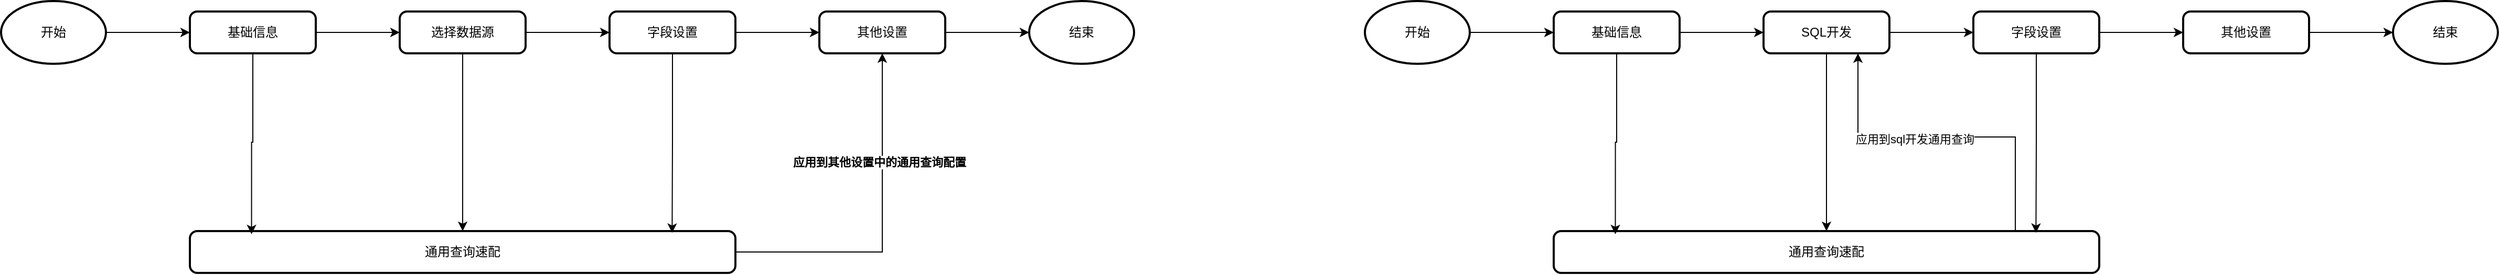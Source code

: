 <mxfile version="24.7.7">
  <diagram name="第 1 页" id="4tdd5TN2pwOT4JvmbOgw">
    <mxGraphModel dx="3074" dy="758" grid="1" gridSize="10" guides="1" tooltips="1" connect="1" arrows="1" fold="1" page="1" pageScale="1" pageWidth="827" pageHeight="1169" math="0" shadow="0">
      <root>
        <mxCell id="0" />
        <mxCell id="1" parent="0" />
        <mxCell id="7m3Vu78-JB6gVAxVATcC-15" style="edgeStyle=orthogonalEdgeStyle;rounded=0;orthogonalLoop=1;jettySize=auto;html=1;exitX=1;exitY=0.5;exitDx=0;exitDy=0;entryX=0;entryY=0.5;entryDx=0;entryDy=0;" edge="1" parent="1" source="7m3Vu78-JB6gVAxVATcC-4" target="7m3Vu78-JB6gVAxVATcC-8">
          <mxGeometry relative="1" as="geometry" />
        </mxCell>
        <mxCell id="7m3Vu78-JB6gVAxVATcC-4" value="基础信息" style="rounded=1;whiteSpace=wrap;html=1;absoluteArcSize=1;arcSize=14;strokeWidth=2;" vertex="1" parent="1">
          <mxGeometry x="-1360" y="460" width="120" height="40" as="geometry" />
        </mxCell>
        <mxCell id="7m3Vu78-JB6gVAxVATcC-7" value="其他设置" style="rounded=1;whiteSpace=wrap;html=1;absoluteArcSize=1;arcSize=14;strokeWidth=2;" vertex="1" parent="1">
          <mxGeometry x="-760" y="460" width="120" height="40" as="geometry" />
        </mxCell>
        <mxCell id="7m3Vu78-JB6gVAxVATcC-16" style="edgeStyle=orthogonalEdgeStyle;rounded=0;orthogonalLoop=1;jettySize=auto;html=1;exitX=1;exitY=0.5;exitDx=0;exitDy=0;entryX=0;entryY=0.5;entryDx=0;entryDy=0;" edge="1" parent="1" source="7m3Vu78-JB6gVAxVATcC-8" target="7m3Vu78-JB6gVAxVATcC-9">
          <mxGeometry relative="1" as="geometry" />
        </mxCell>
        <mxCell id="7m3Vu78-JB6gVAxVATcC-35" style="edgeStyle=orthogonalEdgeStyle;rounded=0;orthogonalLoop=1;jettySize=auto;html=1;exitX=0.5;exitY=1;exitDx=0;exitDy=0;entryX=0.5;entryY=0;entryDx=0;entryDy=0;" edge="1" parent="1" source="7m3Vu78-JB6gVAxVATcC-8" target="7m3Vu78-JB6gVAxVATcC-22">
          <mxGeometry relative="1" as="geometry" />
        </mxCell>
        <mxCell id="7m3Vu78-JB6gVAxVATcC-8" value="选择数据源" style="rounded=1;whiteSpace=wrap;html=1;absoluteArcSize=1;arcSize=14;strokeWidth=2;" vertex="1" parent="1">
          <mxGeometry x="-1160" y="460" width="120" height="40" as="geometry" />
        </mxCell>
        <mxCell id="7m3Vu78-JB6gVAxVATcC-18" style="edgeStyle=orthogonalEdgeStyle;rounded=0;orthogonalLoop=1;jettySize=auto;html=1;exitX=1;exitY=0.5;exitDx=0;exitDy=0;entryX=0;entryY=0.5;entryDx=0;entryDy=0;" edge="1" parent="1" source="7m3Vu78-JB6gVAxVATcC-9" target="7m3Vu78-JB6gVAxVATcC-7">
          <mxGeometry relative="1" as="geometry" />
        </mxCell>
        <mxCell id="7m3Vu78-JB6gVAxVATcC-9" value="字段设置" style="rounded=1;whiteSpace=wrap;html=1;absoluteArcSize=1;arcSize=14;strokeWidth=2;" vertex="1" parent="1">
          <mxGeometry x="-960" y="460" width="120" height="40" as="geometry" />
        </mxCell>
        <mxCell id="7m3Vu78-JB6gVAxVATcC-11" value="结束" style="strokeWidth=2;html=1;shape=mxgraph.flowchart.start_1;whiteSpace=wrap;" vertex="1" parent="1">
          <mxGeometry x="-560" y="450" width="100" height="60" as="geometry" />
        </mxCell>
        <mxCell id="7m3Vu78-JB6gVAxVATcC-25" style="edgeStyle=orthogonalEdgeStyle;rounded=0;orthogonalLoop=1;jettySize=auto;html=1;exitX=1;exitY=0.5;exitDx=0;exitDy=0;entryX=0.5;entryY=1;entryDx=0;entryDy=0;" edge="1" parent="1" source="7m3Vu78-JB6gVAxVATcC-22" target="7m3Vu78-JB6gVAxVATcC-7">
          <mxGeometry relative="1" as="geometry" />
        </mxCell>
        <mxCell id="7m3Vu78-JB6gVAxVATcC-38" value="&lt;b&gt;应用到其他设置中的通用查询配置&lt;/b&gt;" style="edgeLabel;html=1;align=center;verticalAlign=middle;resizable=0;points=[];strokeColor=#FF0000;fillColor=#FF3333;" vertex="1" connectable="0" parent="7m3Vu78-JB6gVAxVATcC-25">
          <mxGeometry x="0.372" y="3" relative="1" as="geometry">
            <mxPoint as="offset" />
          </mxGeometry>
        </mxCell>
        <mxCell id="7m3Vu78-JB6gVAxVATcC-22" value="通用查询速配" style="rounded=1;whiteSpace=wrap;html=1;absoluteArcSize=1;arcSize=14;strokeWidth=2;" vertex="1" parent="1">
          <mxGeometry x="-1360" y="670" width="520" height="40" as="geometry" />
        </mxCell>
        <mxCell id="7m3Vu78-JB6gVAxVATcC-30" style="edgeStyle=orthogonalEdgeStyle;rounded=0;orthogonalLoop=1;jettySize=auto;html=1;exitX=1;exitY=0.5;exitDx=0;exitDy=0;exitPerimeter=0;entryX=0;entryY=0.5;entryDx=0;entryDy=0;" edge="1" parent="1" source="7m3Vu78-JB6gVAxVATcC-28" target="7m3Vu78-JB6gVAxVATcC-4">
          <mxGeometry relative="1" as="geometry" />
        </mxCell>
        <mxCell id="7m3Vu78-JB6gVAxVATcC-28" value="开始" style="strokeWidth=2;html=1;shape=mxgraph.flowchart.start_1;whiteSpace=wrap;" vertex="1" parent="1">
          <mxGeometry x="-1540" y="450" width="100" height="60" as="geometry" />
        </mxCell>
        <mxCell id="7m3Vu78-JB6gVAxVATcC-31" style="edgeStyle=orthogonalEdgeStyle;rounded=0;orthogonalLoop=1;jettySize=auto;html=1;exitX=0.5;exitY=1;exitDx=0;exitDy=0;entryX=0.113;entryY=0.075;entryDx=0;entryDy=0;entryPerimeter=0;" edge="1" parent="1" source="7m3Vu78-JB6gVAxVATcC-4" target="7m3Vu78-JB6gVAxVATcC-22">
          <mxGeometry relative="1" as="geometry" />
        </mxCell>
        <mxCell id="7m3Vu78-JB6gVAxVATcC-36" style="edgeStyle=orthogonalEdgeStyle;rounded=0;orthogonalLoop=1;jettySize=auto;html=1;exitX=1;exitY=0.5;exitDx=0;exitDy=0;entryX=0;entryY=0.5;entryDx=0;entryDy=0;entryPerimeter=0;" edge="1" parent="1" source="7m3Vu78-JB6gVAxVATcC-7" target="7m3Vu78-JB6gVAxVATcC-11">
          <mxGeometry relative="1" as="geometry" />
        </mxCell>
        <mxCell id="7m3Vu78-JB6gVAxVATcC-37" style="edgeStyle=orthogonalEdgeStyle;rounded=0;orthogonalLoop=1;jettySize=auto;html=1;exitX=0.5;exitY=1;exitDx=0;exitDy=0;entryX=0.884;entryY=0.042;entryDx=0;entryDy=0;entryPerimeter=0;" edge="1" parent="1" source="7m3Vu78-JB6gVAxVATcC-9" target="7m3Vu78-JB6gVAxVATcC-22">
          <mxGeometry relative="1" as="geometry" />
        </mxCell>
        <mxCell id="7m3Vu78-JB6gVAxVATcC-39" style="edgeStyle=orthogonalEdgeStyle;rounded=0;orthogonalLoop=1;jettySize=auto;html=1;exitX=1;exitY=0.5;exitDx=0;exitDy=0;entryX=0;entryY=0.5;entryDx=0;entryDy=0;" edge="1" parent="1" source="7m3Vu78-JB6gVAxVATcC-40" target="7m3Vu78-JB6gVAxVATcC-44">
          <mxGeometry relative="1" as="geometry" />
        </mxCell>
        <mxCell id="7m3Vu78-JB6gVAxVATcC-40" value="基础信息" style="rounded=1;whiteSpace=wrap;html=1;absoluteArcSize=1;arcSize=14;strokeWidth=2;" vertex="1" parent="1">
          <mxGeometry x="-60" y="460" width="120" height="40" as="geometry" />
        </mxCell>
        <mxCell id="7m3Vu78-JB6gVAxVATcC-41" value="其他设置" style="rounded=1;whiteSpace=wrap;html=1;absoluteArcSize=1;arcSize=14;strokeWidth=2;" vertex="1" parent="1">
          <mxGeometry x="540" y="460" width="120" height="40" as="geometry" />
        </mxCell>
        <mxCell id="7m3Vu78-JB6gVAxVATcC-42" style="edgeStyle=orthogonalEdgeStyle;rounded=0;orthogonalLoop=1;jettySize=auto;html=1;exitX=1;exitY=0.5;exitDx=0;exitDy=0;entryX=0;entryY=0.5;entryDx=0;entryDy=0;" edge="1" parent="1" source="7m3Vu78-JB6gVAxVATcC-44" target="7m3Vu78-JB6gVAxVATcC-46">
          <mxGeometry relative="1" as="geometry" />
        </mxCell>
        <mxCell id="7m3Vu78-JB6gVAxVATcC-43" style="edgeStyle=orthogonalEdgeStyle;rounded=0;orthogonalLoop=1;jettySize=auto;html=1;exitX=0.5;exitY=1;exitDx=0;exitDy=0;entryX=0.5;entryY=0;entryDx=0;entryDy=0;" edge="1" parent="1" source="7m3Vu78-JB6gVAxVATcC-44" target="7m3Vu78-JB6gVAxVATcC-50">
          <mxGeometry relative="1" as="geometry" />
        </mxCell>
        <mxCell id="7m3Vu78-JB6gVAxVATcC-44" value="SQL开发" style="rounded=1;whiteSpace=wrap;html=1;absoluteArcSize=1;arcSize=14;strokeWidth=2;" vertex="1" parent="1">
          <mxGeometry x="140" y="460" width="120" height="40" as="geometry" />
        </mxCell>
        <mxCell id="7m3Vu78-JB6gVAxVATcC-45" style="edgeStyle=orthogonalEdgeStyle;rounded=0;orthogonalLoop=1;jettySize=auto;html=1;exitX=1;exitY=0.5;exitDx=0;exitDy=0;entryX=0;entryY=0.5;entryDx=0;entryDy=0;" edge="1" parent="1" source="7m3Vu78-JB6gVAxVATcC-46" target="7m3Vu78-JB6gVAxVATcC-41">
          <mxGeometry relative="1" as="geometry" />
        </mxCell>
        <mxCell id="7m3Vu78-JB6gVAxVATcC-46" value="字段设置" style="rounded=1;whiteSpace=wrap;html=1;absoluteArcSize=1;arcSize=14;strokeWidth=2;" vertex="1" parent="1">
          <mxGeometry x="340" y="460" width="120" height="40" as="geometry" />
        </mxCell>
        <mxCell id="7m3Vu78-JB6gVAxVATcC-47" value="结束" style="strokeWidth=2;html=1;shape=mxgraph.flowchart.start_1;whiteSpace=wrap;" vertex="1" parent="1">
          <mxGeometry x="740" y="450" width="100" height="60" as="geometry" />
        </mxCell>
        <mxCell id="7m3Vu78-JB6gVAxVATcC-58" style="edgeStyle=orthogonalEdgeStyle;rounded=0;orthogonalLoop=1;jettySize=auto;html=1;exitX=0.75;exitY=0;exitDx=0;exitDy=0;entryX=0.75;entryY=1;entryDx=0;entryDy=0;" edge="1" parent="1">
          <mxGeometry relative="1" as="geometry">
            <mxPoint x="330" y="670" as="sourcePoint" />
            <mxPoint x="230" y="500" as="targetPoint" />
            <Array as="points">
              <mxPoint x="380" y="670" />
              <mxPoint x="380" y="580" />
              <mxPoint x="230" y="580" />
            </Array>
          </mxGeometry>
        </mxCell>
        <mxCell id="7m3Vu78-JB6gVAxVATcC-59" value="应用到sql开发通用查询" style="edgeLabel;html=1;align=center;verticalAlign=middle;resizable=0;points=[];" vertex="1" connectable="0" parent="7m3Vu78-JB6gVAxVATcC-58">
          <mxGeometry x="0.276" y="2" relative="1" as="geometry">
            <mxPoint as="offset" />
          </mxGeometry>
        </mxCell>
        <mxCell id="7m3Vu78-JB6gVAxVATcC-50" value="通用查询速配" style="rounded=1;whiteSpace=wrap;html=1;absoluteArcSize=1;arcSize=14;strokeWidth=2;" vertex="1" parent="1">
          <mxGeometry x="-60" y="670" width="520" height="40" as="geometry" />
        </mxCell>
        <mxCell id="7m3Vu78-JB6gVAxVATcC-51" style="edgeStyle=orthogonalEdgeStyle;rounded=0;orthogonalLoop=1;jettySize=auto;html=1;exitX=1;exitY=0.5;exitDx=0;exitDy=0;exitPerimeter=0;entryX=0;entryY=0.5;entryDx=0;entryDy=0;" edge="1" parent="1" source="7m3Vu78-JB6gVAxVATcC-52" target="7m3Vu78-JB6gVAxVATcC-40">
          <mxGeometry relative="1" as="geometry" />
        </mxCell>
        <mxCell id="7m3Vu78-JB6gVAxVATcC-52" value="开始" style="strokeWidth=2;html=1;shape=mxgraph.flowchart.start_1;whiteSpace=wrap;" vertex="1" parent="1">
          <mxGeometry x="-240" y="450" width="100" height="60" as="geometry" />
        </mxCell>
        <mxCell id="7m3Vu78-JB6gVAxVATcC-53" style="edgeStyle=orthogonalEdgeStyle;rounded=0;orthogonalLoop=1;jettySize=auto;html=1;exitX=0.5;exitY=1;exitDx=0;exitDy=0;entryX=0.113;entryY=0.075;entryDx=0;entryDy=0;entryPerimeter=0;" edge="1" parent="1" source="7m3Vu78-JB6gVAxVATcC-40" target="7m3Vu78-JB6gVAxVATcC-50">
          <mxGeometry relative="1" as="geometry" />
        </mxCell>
        <mxCell id="7m3Vu78-JB6gVAxVATcC-54" style="edgeStyle=orthogonalEdgeStyle;rounded=0;orthogonalLoop=1;jettySize=auto;html=1;exitX=1;exitY=0.5;exitDx=0;exitDy=0;entryX=0;entryY=0.5;entryDx=0;entryDy=0;entryPerimeter=0;" edge="1" parent="1" source="7m3Vu78-JB6gVAxVATcC-41" target="7m3Vu78-JB6gVAxVATcC-47">
          <mxGeometry relative="1" as="geometry" />
        </mxCell>
        <mxCell id="7m3Vu78-JB6gVAxVATcC-55" style="edgeStyle=orthogonalEdgeStyle;rounded=0;orthogonalLoop=1;jettySize=auto;html=1;exitX=0.5;exitY=1;exitDx=0;exitDy=0;entryX=0.884;entryY=0.042;entryDx=0;entryDy=0;entryPerimeter=0;" edge="1" parent="1" source="7m3Vu78-JB6gVAxVATcC-46" target="7m3Vu78-JB6gVAxVATcC-50">
          <mxGeometry relative="1" as="geometry" />
        </mxCell>
      </root>
    </mxGraphModel>
  </diagram>
</mxfile>
